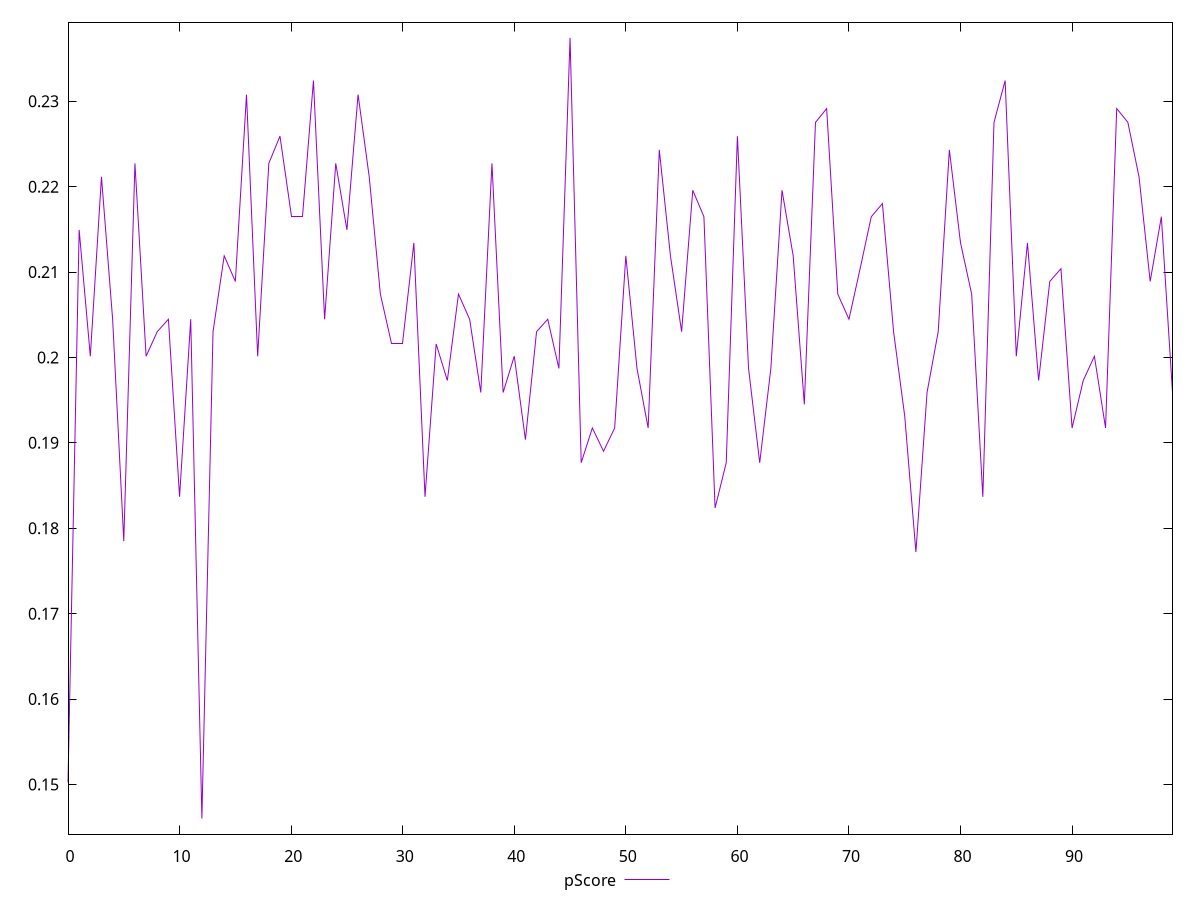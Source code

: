 reset

$pScore <<EOF
0 0.15026500008753696
1 0.21494225776097176
2 0.200145546729192
3 0.22114967733357177
4 0.20447846975093842
5 0.17849820371043812
6 0.22272802234810485
7 0.200145546729192
8 0.20302420932420595
9 0.20447846975093842
10 0.183685964769428
11 0.20447846975093842
12 0.1460103089203595
13 0.20302420932420595
14 0.21190132856106103
15 0.20890164686829915
16 0.23078152685278286
17 0.200145546729192
18 0.22272802234810485
19 0.22591689812763605
20 0.21647833224414625
21 0.21647833224414625
22 0.2324249802423487
23 0.20447846975093842
24 0.22272802234810485
25 0.21494225776097176
26 0.23078152685278286
27 0.22114967733357177
28 0.20741713184664695
29 0.2015799204960954
30 0.2015799204960954
31 0.21341660881275337
32 0.183685964769428
33 0.2015799204960954
34 0.19730631856865544
35 0.20741713184664695
36 0.20447846975093842
37 0.19590135145714105
38 0.22272802234810485
39 0.19590135145714105
40 0.200145546729192
41 0.19037781839698176
42 0.20302420932420595
43 0.20447846975093842
44 0.19872103155275656
45 0.2374218621946299
46 0.18767306947280848
47 0.1917443634537379
48 0.18902073898203797
49 0.1917443634537379
50 0.21190132856106103
51 0.19872103155275656
52 0.1917443634537379
53 0.22431707702691028
54 0.21190132856106103
55 0.20302420932420595
56 0.21958198519201366
57 0.21647833224414625
58 0.18237537988886604
59 0.18767306947280848
60 0.22591689812763605
61 0.19872103155275656
62 0.18767306947280848
63 0.19872103155275656
64 0.21958198519201366
65 0.21190132856106103
66 0.19450607398248637
67 0.2275275423657604
68 0.22914906640587812
69 0.20741713184664695
70 0.20447846975093842
71 0.21039636018097208
72 0.21647833224414625
73 0.21802488910680884
74 0.20302420932420595
75 0.1931204299984728
76 0.1772238216819071
77 0.19590135145714105
78 0.20302420932420595
79 0.22431707702691028
80 0.21341660881275337
81 0.20741713184664695
82 0.183685964769428
83 0.2275275423657604
84 0.2324249802423487
85 0.200145546729192
86 0.21341660881275337
87 0.19730631856865544
88 0.20890164686829915
89 0.21039636018097208
90 0.1917443634537379
91 0.19730631856865544
92 0.200145546729192
93 0.1917443634537379
94 0.22914906640587812
95 0.2275275423657604
96 0.22114967733357177
97 0.20890164686829915
98 0.21647833224414625
99 0.19590135145714105
EOF

set key outside below
set xrange [0:99]
set yrange [0.14418207785487408:0.23925009326011532]
set trange [0.14418207785487408:0.23925009326011532]
set terminal svg size 640, 500 enhanced background rgb 'white'
set output "reports/report_00030_2021-02-24T20-42-31.540Z/max-potential-fid/samples/music/pScore/values.svg"

plot $pScore title "pScore" with line

reset
